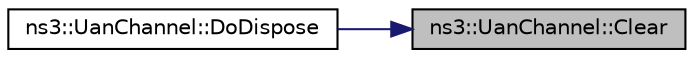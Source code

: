 digraph "ns3::UanChannel::Clear"
{
 // LATEX_PDF_SIZE
  edge [fontname="Helvetica",fontsize="10",labelfontname="Helvetica",labelfontsize="10"];
  node [fontname="Helvetica",fontsize="10",shape=record];
  rankdir="RL";
  Node1 [label="ns3::UanChannel::Clear",height=0.2,width=0.4,color="black", fillcolor="grey75", style="filled", fontcolor="black",tooltip="Clear all pointer references."];
  Node1 -> Node2 [dir="back",color="midnightblue",fontsize="10",style="solid",fontname="Helvetica"];
  Node2 [label="ns3::UanChannel::DoDispose",height=0.2,width=0.4,color="black", fillcolor="white", style="filled",URL="$classns3_1_1_uan_channel.html#a90ac4f5b3e8401c93cdabbd7e5a3a708",tooltip="Destructor implementation."];
}
